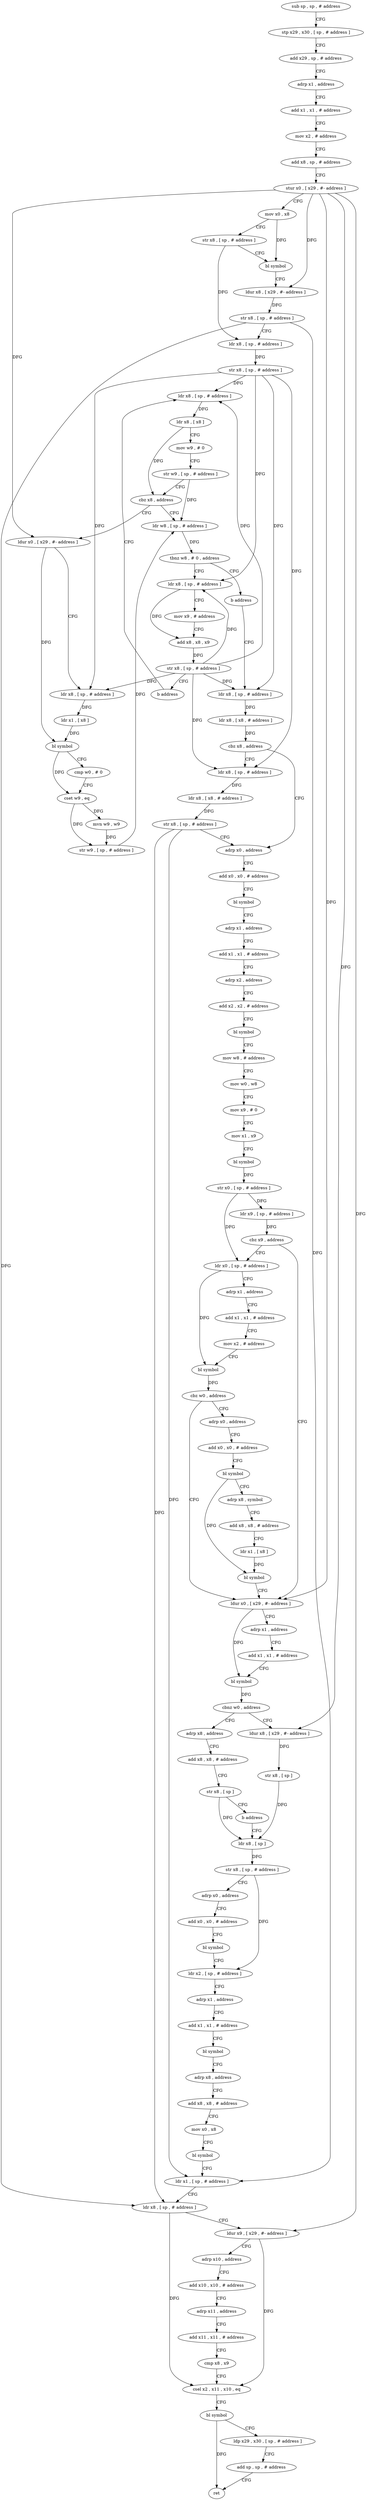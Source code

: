 digraph "func" {
"4200288" [label = "sub sp , sp , # address" ]
"4200292" [label = "stp x29 , x30 , [ sp , # address ]" ]
"4200296" [label = "add x29 , sp , # address" ]
"4200300" [label = "adrp x1 , address" ]
"4200304" [label = "add x1 , x1 , # address" ]
"4200308" [label = "mov x2 , # address" ]
"4200312" [label = "add x8 , sp , # address" ]
"4200316" [label = "stur x0 , [ x29 , #- address ]" ]
"4200320" [label = "mov x0 , x8" ]
"4200324" [label = "str x8 , [ sp , # address ]" ]
"4200328" [label = "bl symbol" ]
"4200332" [label = "ldur x8 , [ x29 , #- address ]" ]
"4200336" [label = "str x8 , [ sp , # address ]" ]
"4200340" [label = "ldr x8 , [ sp , # address ]" ]
"4200344" [label = "str x8 , [ sp , # address ]" ]
"4200348" [label = "ldr x8 , [ sp , # address ]" ]
"4200400" [label = "ldr w8 , [ sp , # address ]" ]
"4200404" [label = "tbnz w8 , # 0 , address" ]
"4200412" [label = "ldr x8 , [ sp , # address ]" ]
"4200408" [label = "b address" ]
"4200368" [label = "ldur x0 , [ x29 , #- address ]" ]
"4200372" [label = "ldr x8 , [ sp , # address ]" ]
"4200376" [label = "ldr x1 , [ x8 ]" ]
"4200380" [label = "bl symbol" ]
"4200384" [label = "cmp w0 , # 0" ]
"4200388" [label = "cset w9 , eq" ]
"4200392" [label = "mvn w9 , w9" ]
"4200396" [label = "str w9 , [ sp , # address ]" ]
"4200416" [label = "mov x9 , # address" ]
"4200420" [label = "add x8 , x8 , x9" ]
"4200424" [label = "str x8 , [ sp , # address ]" ]
"4200428" [label = "b address" ]
"4200432" [label = "ldr x8 , [ sp , # address ]" ]
"4200352" [label = "ldr x8 , [ x8 ]" ]
"4200356" [label = "mov w9 , # 0" ]
"4200360" [label = "str w9 , [ sp , # address ]" ]
"4200364" [label = "cbz x8 , address" ]
"4200436" [label = "ldr x8 , [ x8 , # address ]" ]
"4200440" [label = "cbz x8 , address" ]
"4200456" [label = "adrp x0 , address" ]
"4200444" [label = "ldr x8 , [ sp , # address ]" ]
"4200460" [label = "add x0 , x0 , # address" ]
"4200464" [label = "bl symbol" ]
"4200468" [label = "adrp x1 , address" ]
"4200472" [label = "add x1 , x1 , # address" ]
"4200476" [label = "adrp x2 , address" ]
"4200480" [label = "add x2 , x2 , # address" ]
"4200484" [label = "bl symbol" ]
"4200488" [label = "mov w8 , # address" ]
"4200492" [label = "mov w0 , w8" ]
"4200496" [label = "mov x9 , # 0" ]
"4200500" [label = "mov x1 , x9" ]
"4200504" [label = "bl symbol" ]
"4200508" [label = "str x0 , [ sp , # address ]" ]
"4200512" [label = "ldr x9 , [ sp , # address ]" ]
"4200516" [label = "cbz x9 , address" ]
"4200572" [label = "ldur x0 , [ x29 , #- address ]" ]
"4200520" [label = "ldr x0 , [ sp , # address ]" ]
"4200448" [label = "ldr x8 , [ x8 , # address ]" ]
"4200452" [label = "str x8 , [ sp , # address ]" ]
"4200576" [label = "adrp x1 , address" ]
"4200580" [label = "add x1 , x1 , # address" ]
"4200584" [label = "bl symbol" ]
"4200588" [label = "cbnz w0 , address" ]
"4200608" [label = "ldur x8 , [ x29 , #- address ]" ]
"4200592" [label = "adrp x8 , address" ]
"4200524" [label = "adrp x1 , address" ]
"4200528" [label = "add x1 , x1 , # address" ]
"4200532" [label = "mov x2 , # address" ]
"4200536" [label = "bl symbol" ]
"4200540" [label = "cbz w0 , address" ]
"4200544" [label = "adrp x0 , address" ]
"4200612" [label = "str x8 , [ sp ]" ]
"4200616" [label = "ldr x8 , [ sp ]" ]
"4200596" [label = "add x8 , x8 , # address" ]
"4200600" [label = "str x8 , [ sp ]" ]
"4200604" [label = "b address" ]
"4200548" [label = "add x0 , x0 , # address" ]
"4200552" [label = "bl symbol" ]
"4200556" [label = "adrp x8 , symbol" ]
"4200560" [label = "add x8 , x8 , # address" ]
"4200564" [label = "ldr x1 , [ x8 ]" ]
"4200568" [label = "bl symbol" ]
"4200620" [label = "str x8 , [ sp , # address ]" ]
"4200624" [label = "adrp x0 , address" ]
"4200628" [label = "add x0 , x0 , # address" ]
"4200632" [label = "bl symbol" ]
"4200636" [label = "ldr x2 , [ sp , # address ]" ]
"4200640" [label = "adrp x1 , address" ]
"4200644" [label = "add x1 , x1 , # address" ]
"4200648" [label = "bl symbol" ]
"4200652" [label = "adrp x8 , address" ]
"4200656" [label = "add x8 , x8 , # address" ]
"4200660" [label = "mov x0 , x8" ]
"4200664" [label = "bl symbol" ]
"4200668" [label = "ldr x1 , [ sp , # address ]" ]
"4200672" [label = "ldr x8 , [ sp , # address ]" ]
"4200676" [label = "ldur x9 , [ x29 , #- address ]" ]
"4200680" [label = "adrp x10 , address" ]
"4200684" [label = "add x10 , x10 , # address" ]
"4200688" [label = "adrp x11 , address" ]
"4200692" [label = "add x11 , x11 , # address" ]
"4200696" [label = "cmp x8 , x9" ]
"4200700" [label = "csel x2 , x11 , x10 , eq" ]
"4200704" [label = "bl symbol" ]
"4200708" [label = "ldp x29 , x30 , [ sp , # address ]" ]
"4200712" [label = "add sp , sp , # address" ]
"4200716" [label = "ret" ]
"4200288" -> "4200292" [ label = "CFG" ]
"4200292" -> "4200296" [ label = "CFG" ]
"4200296" -> "4200300" [ label = "CFG" ]
"4200300" -> "4200304" [ label = "CFG" ]
"4200304" -> "4200308" [ label = "CFG" ]
"4200308" -> "4200312" [ label = "CFG" ]
"4200312" -> "4200316" [ label = "CFG" ]
"4200316" -> "4200320" [ label = "CFG" ]
"4200316" -> "4200332" [ label = "DFG" ]
"4200316" -> "4200368" [ label = "DFG" ]
"4200316" -> "4200572" [ label = "DFG" ]
"4200316" -> "4200608" [ label = "DFG" ]
"4200316" -> "4200676" [ label = "DFG" ]
"4200320" -> "4200324" [ label = "CFG" ]
"4200320" -> "4200328" [ label = "DFG" ]
"4200324" -> "4200328" [ label = "CFG" ]
"4200324" -> "4200340" [ label = "DFG" ]
"4200328" -> "4200332" [ label = "CFG" ]
"4200332" -> "4200336" [ label = "DFG" ]
"4200336" -> "4200340" [ label = "CFG" ]
"4200336" -> "4200668" [ label = "DFG" ]
"4200336" -> "4200672" [ label = "DFG" ]
"4200340" -> "4200344" [ label = "DFG" ]
"4200344" -> "4200348" [ label = "DFG" ]
"4200344" -> "4200372" [ label = "DFG" ]
"4200344" -> "4200412" [ label = "DFG" ]
"4200344" -> "4200432" [ label = "DFG" ]
"4200344" -> "4200444" [ label = "DFG" ]
"4200348" -> "4200352" [ label = "DFG" ]
"4200400" -> "4200404" [ label = "DFG" ]
"4200404" -> "4200412" [ label = "CFG" ]
"4200404" -> "4200408" [ label = "CFG" ]
"4200412" -> "4200416" [ label = "CFG" ]
"4200412" -> "4200420" [ label = "DFG" ]
"4200408" -> "4200432" [ label = "CFG" ]
"4200368" -> "4200372" [ label = "CFG" ]
"4200368" -> "4200380" [ label = "DFG" ]
"4200372" -> "4200376" [ label = "DFG" ]
"4200376" -> "4200380" [ label = "DFG" ]
"4200380" -> "4200384" [ label = "CFG" ]
"4200380" -> "4200388" [ label = "DFG" ]
"4200384" -> "4200388" [ label = "CFG" ]
"4200388" -> "4200392" [ label = "DFG" ]
"4200388" -> "4200396" [ label = "DFG" ]
"4200392" -> "4200396" [ label = "DFG" ]
"4200396" -> "4200400" [ label = "DFG" ]
"4200416" -> "4200420" [ label = "CFG" ]
"4200420" -> "4200424" [ label = "DFG" ]
"4200424" -> "4200428" [ label = "CFG" ]
"4200424" -> "4200348" [ label = "DFG" ]
"4200424" -> "4200372" [ label = "DFG" ]
"4200424" -> "4200412" [ label = "DFG" ]
"4200424" -> "4200432" [ label = "DFG" ]
"4200424" -> "4200444" [ label = "DFG" ]
"4200428" -> "4200348" [ label = "CFG" ]
"4200432" -> "4200436" [ label = "DFG" ]
"4200352" -> "4200356" [ label = "CFG" ]
"4200352" -> "4200364" [ label = "DFG" ]
"4200356" -> "4200360" [ label = "CFG" ]
"4200360" -> "4200364" [ label = "CFG" ]
"4200360" -> "4200400" [ label = "DFG" ]
"4200364" -> "4200400" [ label = "CFG" ]
"4200364" -> "4200368" [ label = "CFG" ]
"4200436" -> "4200440" [ label = "DFG" ]
"4200440" -> "4200456" [ label = "CFG" ]
"4200440" -> "4200444" [ label = "CFG" ]
"4200456" -> "4200460" [ label = "CFG" ]
"4200444" -> "4200448" [ label = "DFG" ]
"4200460" -> "4200464" [ label = "CFG" ]
"4200464" -> "4200468" [ label = "CFG" ]
"4200468" -> "4200472" [ label = "CFG" ]
"4200472" -> "4200476" [ label = "CFG" ]
"4200476" -> "4200480" [ label = "CFG" ]
"4200480" -> "4200484" [ label = "CFG" ]
"4200484" -> "4200488" [ label = "CFG" ]
"4200488" -> "4200492" [ label = "CFG" ]
"4200492" -> "4200496" [ label = "CFG" ]
"4200496" -> "4200500" [ label = "CFG" ]
"4200500" -> "4200504" [ label = "CFG" ]
"4200504" -> "4200508" [ label = "DFG" ]
"4200508" -> "4200512" [ label = "DFG" ]
"4200508" -> "4200520" [ label = "DFG" ]
"4200512" -> "4200516" [ label = "DFG" ]
"4200516" -> "4200572" [ label = "CFG" ]
"4200516" -> "4200520" [ label = "CFG" ]
"4200572" -> "4200576" [ label = "CFG" ]
"4200572" -> "4200584" [ label = "DFG" ]
"4200520" -> "4200524" [ label = "CFG" ]
"4200520" -> "4200536" [ label = "DFG" ]
"4200448" -> "4200452" [ label = "DFG" ]
"4200452" -> "4200456" [ label = "CFG" ]
"4200452" -> "4200668" [ label = "DFG" ]
"4200452" -> "4200672" [ label = "DFG" ]
"4200576" -> "4200580" [ label = "CFG" ]
"4200580" -> "4200584" [ label = "CFG" ]
"4200584" -> "4200588" [ label = "DFG" ]
"4200588" -> "4200608" [ label = "CFG" ]
"4200588" -> "4200592" [ label = "CFG" ]
"4200608" -> "4200612" [ label = "DFG" ]
"4200592" -> "4200596" [ label = "CFG" ]
"4200524" -> "4200528" [ label = "CFG" ]
"4200528" -> "4200532" [ label = "CFG" ]
"4200532" -> "4200536" [ label = "CFG" ]
"4200536" -> "4200540" [ label = "DFG" ]
"4200540" -> "4200572" [ label = "CFG" ]
"4200540" -> "4200544" [ label = "CFG" ]
"4200544" -> "4200548" [ label = "CFG" ]
"4200612" -> "4200616" [ label = "DFG" ]
"4200616" -> "4200620" [ label = "DFG" ]
"4200596" -> "4200600" [ label = "CFG" ]
"4200600" -> "4200604" [ label = "CFG" ]
"4200600" -> "4200616" [ label = "DFG" ]
"4200604" -> "4200616" [ label = "CFG" ]
"4200548" -> "4200552" [ label = "CFG" ]
"4200552" -> "4200556" [ label = "CFG" ]
"4200552" -> "4200568" [ label = "DFG" ]
"4200556" -> "4200560" [ label = "CFG" ]
"4200560" -> "4200564" [ label = "CFG" ]
"4200564" -> "4200568" [ label = "DFG" ]
"4200568" -> "4200572" [ label = "CFG" ]
"4200620" -> "4200624" [ label = "CFG" ]
"4200620" -> "4200636" [ label = "DFG" ]
"4200624" -> "4200628" [ label = "CFG" ]
"4200628" -> "4200632" [ label = "CFG" ]
"4200632" -> "4200636" [ label = "CFG" ]
"4200636" -> "4200640" [ label = "CFG" ]
"4200640" -> "4200644" [ label = "CFG" ]
"4200644" -> "4200648" [ label = "CFG" ]
"4200648" -> "4200652" [ label = "CFG" ]
"4200652" -> "4200656" [ label = "CFG" ]
"4200656" -> "4200660" [ label = "CFG" ]
"4200660" -> "4200664" [ label = "CFG" ]
"4200664" -> "4200668" [ label = "CFG" ]
"4200668" -> "4200672" [ label = "CFG" ]
"4200672" -> "4200676" [ label = "CFG" ]
"4200672" -> "4200700" [ label = "DFG" ]
"4200676" -> "4200680" [ label = "CFG" ]
"4200676" -> "4200700" [ label = "DFG" ]
"4200680" -> "4200684" [ label = "CFG" ]
"4200684" -> "4200688" [ label = "CFG" ]
"4200688" -> "4200692" [ label = "CFG" ]
"4200692" -> "4200696" [ label = "CFG" ]
"4200696" -> "4200700" [ label = "CFG" ]
"4200700" -> "4200704" [ label = "CFG" ]
"4200704" -> "4200708" [ label = "CFG" ]
"4200704" -> "4200716" [ label = "DFG" ]
"4200708" -> "4200712" [ label = "CFG" ]
"4200712" -> "4200716" [ label = "CFG" ]
}

